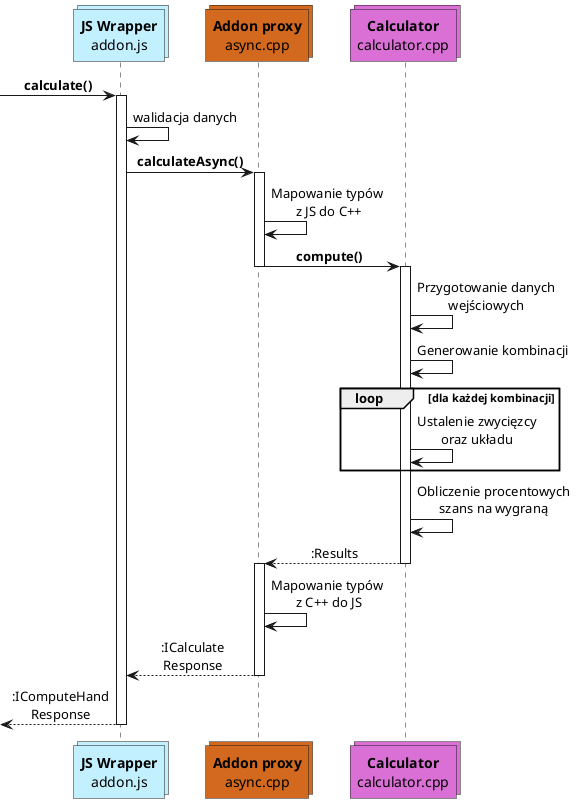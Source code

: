 @startuml engine-sequence-diagram

collections "**JS Wrapper**\naddon.js" as wrapper #Application
collections "**Addon proxy**\nasync.cpp" as proxy #Chocolate
collections "**Calculator**\ncalculator.cpp" as calculator #Orchid
skinparam defaultTextAlignment center

[-> wrapper : **calculate()**
activate wrapper

wrapper -> wrapper : walidacja danych 

wrapper -> proxy : **calculateAsync()**

activate proxy
  proxy -> proxy : Mapowanie typów\n z JS do C++

  proxy -> calculator : **compute()**

deactivate proxy

  activate calculator
    calculator -> calculator : Przygotowanie danych\nwejściowych   

    calculator -> calculator : Generowanie kombinacji
    
    loop dla każdej kombinacji
        calculator -> calculator : Ustalenie zwycięzcy\noraz układu
    end

    calculator -> calculator : Obliczenie procentowych\nszans na wygraną

    proxy <-- calculator : :Results

  deactivate calculator

  activate proxy
    proxy -> proxy : Mapowanie typów\n z C++ do JS

    wrapper <-- proxy : :ICalculate\nResponse
  deactivate proxy


[<-- wrapper : :IComputeHand\nResponse
deactivate wrapper


@enduml